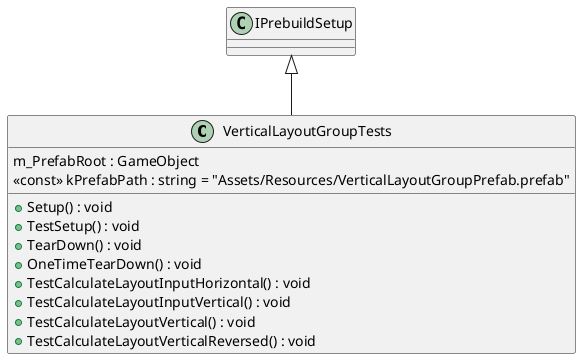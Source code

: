 @startuml
class VerticalLayoutGroupTests {
    m_PrefabRoot : GameObject
    <<const>> kPrefabPath : string = "Assets/Resources/VerticalLayoutGroupPrefab.prefab"
    + Setup() : void
    + TestSetup() : void
    + TearDown() : void
    + OneTimeTearDown() : void
    + TestCalculateLayoutInputHorizontal() : void
    + TestCalculateLayoutInputVertical() : void
    + TestCalculateLayoutVertical() : void
    + TestCalculateLayoutVerticalReversed() : void
}
IPrebuildSetup <|-- VerticalLayoutGroupTests
@enduml
